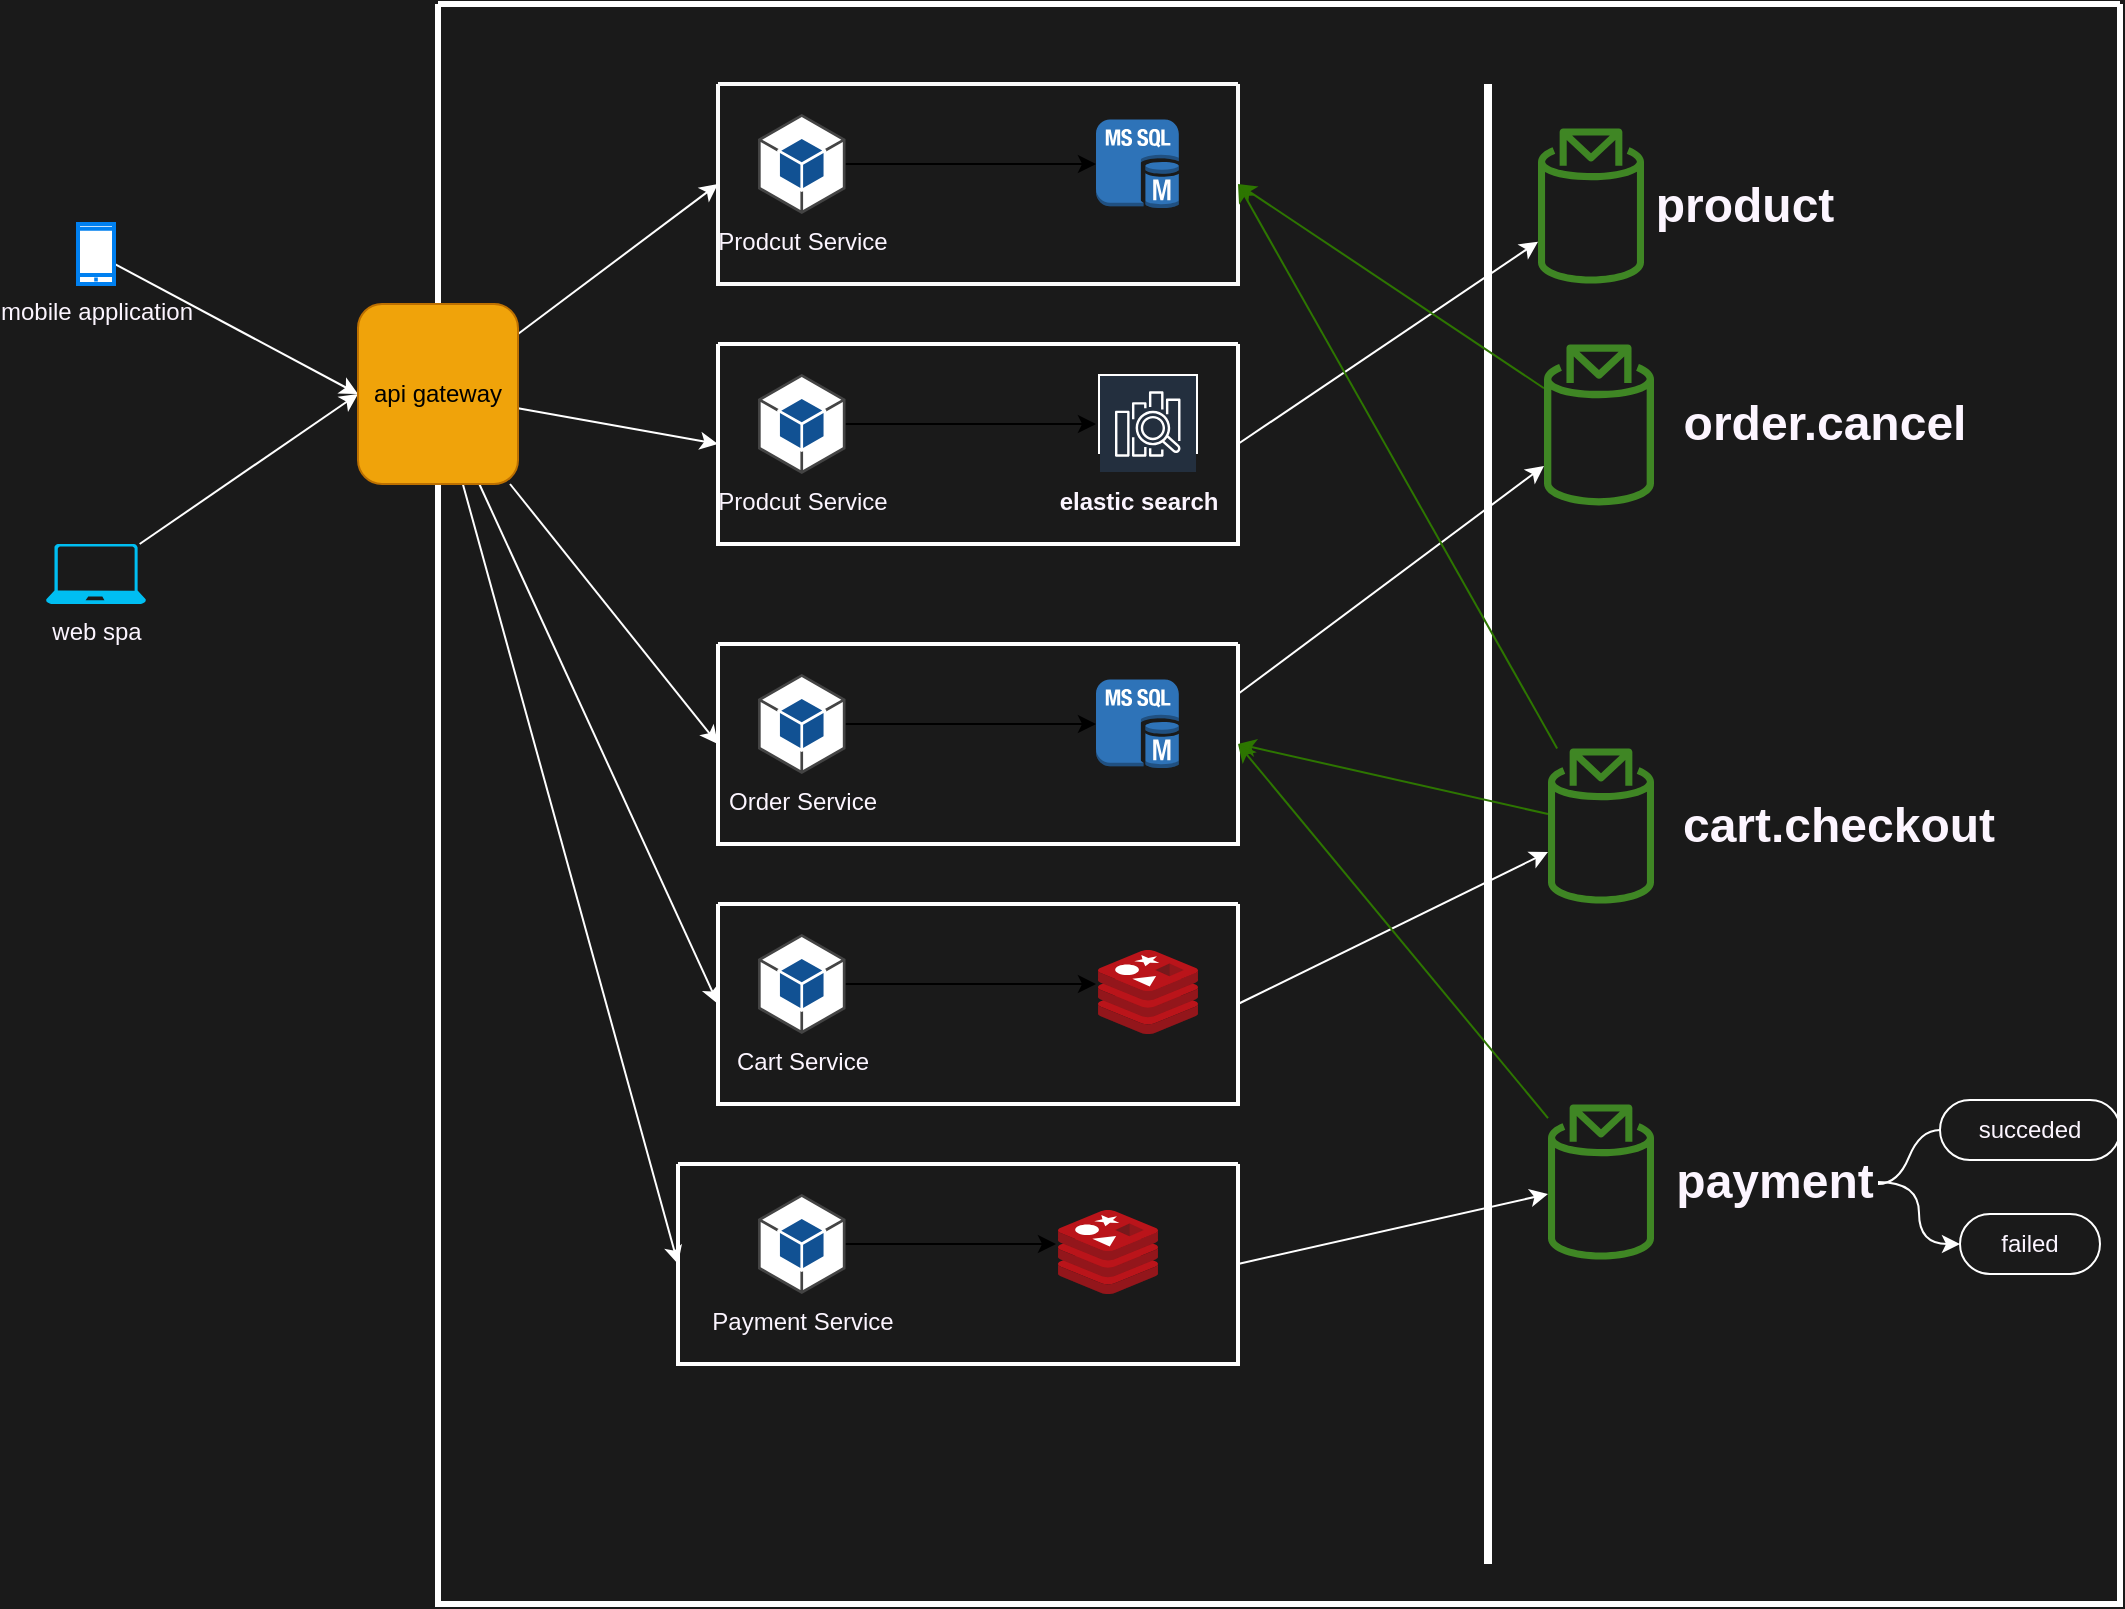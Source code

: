 <mxfile>
    <diagram id="WOn5wwiRH83vvZWBE0tc" name="Page-1">
        <mxGraphModel dx="1414" dy="809" grid="1" gridSize="10" guides="1" tooltips="1" connect="1" arrows="1" fold="1" page="1" pageScale="1" pageWidth="600" pageHeight="1600" background="#1A1A1A" math="0" shadow="0">
            <root>
                <mxCell id="0"/>
                <mxCell id="1" parent="0"/>
                <mxCell id="12" value="" style="swimlane;startSize=0;strokeWidth=3;strokeColor=#FFFFFF;" parent="1" vertex="1">
                    <mxGeometry x="230" y="180" width="841" height="800" as="geometry"/>
                </mxCell>
                <mxCell id="14" value="" style="swimlane;startSize=0;fontColor=#FCF5FF;strokeWidth=2;strokeColor=#FAFAFA;" parent="12" vertex="1">
                    <mxGeometry x="140" y="40" width="260" height="100" as="geometry"/>
                </mxCell>
                <mxCell id="21" style="edgeStyle=none;html=1;fontColor=#FCF5FF;" parent="14" source="15" target="20" edge="1">
                    <mxGeometry relative="1" as="geometry"/>
                </mxCell>
                <mxCell id="15" value="Prodcut Service" style="outlineConnect=0;dashed=0;verticalLabelPosition=bottom;verticalAlign=top;align=center;html=1;shape=mxgraph.aws3.android;fillColor=#115193;gradientColor=none;fontColor=#FCF5FF;" parent="14" vertex="1">
                    <mxGeometry x="20" y="15" width="43.75" height="50" as="geometry"/>
                </mxCell>
                <mxCell id="20" value="" style="outlineConnect=0;dashed=0;verticalLabelPosition=bottom;verticalAlign=top;align=center;html=1;shape=mxgraph.aws3.ms_sql_instance;fillColor=#2E73B8;gradientColor=none;fontColor=#FCF5FF;" parent="14" vertex="1">
                    <mxGeometry x="189" y="17.75" width="41.4" height="44.5" as="geometry"/>
                </mxCell>
                <mxCell id="56" style="edgeStyle=none;rounded=1;html=1;fontColor=#FCF5FF;exitX=1;exitY=0.25;exitDx=0;exitDy=0;strokeColor=#FFFFFF;" parent="12" source="22" target="54" edge="1">
                    <mxGeometry relative="1" as="geometry"/>
                </mxCell>
                <mxCell id="22" value="" style="swimlane;startSize=0;fontColor=#FCF5FF;strokeWidth=2;strokeColor=#FFFFFF;" parent="12" vertex="1">
                    <mxGeometry x="140" y="320" width="260" height="100" as="geometry"/>
                </mxCell>
                <mxCell id="23" style="edgeStyle=none;html=1;fontColor=#FCF5FF;" parent="22" source="24" target="25" edge="1">
                    <mxGeometry relative="1" as="geometry"/>
                </mxCell>
                <mxCell id="24" value="Order Service" style="outlineConnect=0;dashed=0;verticalLabelPosition=bottom;verticalAlign=top;align=center;html=1;shape=mxgraph.aws3.android;fillColor=#115193;gradientColor=none;fontColor=#FCF5FF;" parent="22" vertex="1">
                    <mxGeometry x="20" y="15" width="43.75" height="50" as="geometry"/>
                </mxCell>
                <mxCell id="25" value="" style="outlineConnect=0;dashed=0;verticalLabelPosition=bottom;verticalAlign=top;align=center;html=1;shape=mxgraph.aws3.ms_sql_instance;fillColor=#2E73B8;gradientColor=none;fontColor=#FCF5FF;" parent="22" vertex="1">
                    <mxGeometry x="189" y="17.75" width="41.4" height="44.5" as="geometry"/>
                </mxCell>
                <mxCell id="53" style="edgeStyle=none;rounded=1;html=1;exitX=1;exitY=0.5;exitDx=0;exitDy=0;fontColor=#FCF5FF;strokeColor=#FFFFFF;" parent="12" source="26" target="46" edge="1">
                    <mxGeometry relative="1" as="geometry"/>
                </mxCell>
                <mxCell id="26" value="" style="swimlane;startSize=0;fontColor=#FCF5FF;strokeWidth=2;strokeColor=#FFFFFF;" parent="12" vertex="1">
                    <mxGeometry x="140" y="450" width="260" height="100" as="geometry"/>
                </mxCell>
                <mxCell id="27" style="edgeStyle=none;html=1;fontColor=#FCF5FF;" parent="26" source="28" edge="1">
                    <mxGeometry relative="1" as="geometry">
                        <mxPoint x="189" y="40" as="targetPoint"/>
                    </mxGeometry>
                </mxCell>
                <mxCell id="28" value="Cart Service" style="outlineConnect=0;dashed=0;verticalLabelPosition=bottom;verticalAlign=top;align=center;html=1;shape=mxgraph.aws3.android;fillColor=#115193;gradientColor=none;fontColor=#FCF5FF;" parent="26" vertex="1">
                    <mxGeometry x="20" y="15" width="43.75" height="50" as="geometry"/>
                </mxCell>
                <mxCell id="30" value="" style="sketch=0;aspect=fixed;html=1;points=[];align=center;image;fontSize=12;image=img/lib/mscae/Cache_Redis_Product.svg;fontColor=#FCF5FF;" parent="26" vertex="1">
                    <mxGeometry x="190" y="23" width="50" height="42" as="geometry"/>
                </mxCell>
                <mxCell id="34" value="" style="line;strokeWidth=4;direction=south;html=1;perimeter=backbonePerimeter;points=[];outlineConnect=0;fillColor=#f9f7ed;strokeColor=#FFFFFF;" parent="12" vertex="1">
                    <mxGeometry x="520" y="40" width="10" height="740" as="geometry"/>
                </mxCell>
                <mxCell id="43" style="edgeStyle=none;html=1;exitX=1;exitY=0.5;exitDx=0;exitDy=0;fontColor=#FCF5FF;strokeColor=#FFFFFF;" parent="12" source="35" target="41" edge="1">
                    <mxGeometry relative="1" as="geometry"/>
                </mxCell>
                <mxCell id="35" value="" style="swimlane;startSize=0;fontColor=#FCF5FF;strokeWidth=2;strokeColor=#FFFFFF;" parent="12" vertex="1">
                    <mxGeometry x="140" y="170" width="260" height="100" as="geometry"/>
                </mxCell>
                <mxCell id="36" style="edgeStyle=none;html=1;fontColor=#FCF5FF;" parent="35" source="37" edge="1">
                    <mxGeometry relative="1" as="geometry">
                        <mxPoint x="189" y="40" as="targetPoint"/>
                    </mxGeometry>
                </mxCell>
                <mxCell id="37" value="Prodcut Service" style="outlineConnect=0;dashed=0;verticalLabelPosition=bottom;verticalAlign=top;align=center;html=1;shape=mxgraph.aws3.android;fillColor=#115193;gradientColor=none;fontColor=#FCF5FF;" parent="35" vertex="1">
                    <mxGeometry x="20" y="15" width="43.75" height="50" as="geometry"/>
                </mxCell>
                <mxCell id="42" value="" style="sketch=0;outlineConnect=0;fontColor=#FCF5FF;gradientColor=none;strokeColor=#ffffff;fillColor=#232F3E;dashed=0;verticalLabelPosition=middle;verticalAlign=bottom;align=center;html=1;whiteSpace=wrap;fontSize=10;fontStyle=1;spacing=3;shape=mxgraph.aws4.productIcon;prIcon=mxgraph.aws4.elasticsearch_service;" parent="35" vertex="1">
                    <mxGeometry x="190" y="15" width="50" height="40" as="geometry"/>
                </mxCell>
                <mxCell id="72" value="&lt;p style=&quot;line-height: 1.2&quot;&gt;&lt;font style=&quot;font-size: 12px&quot;&gt;elastic search&lt;/font&gt;&lt;/p&gt;" style="text;strokeColor=none;fillColor=none;html=1;fontSize=24;fontStyle=1;verticalAlign=middle;align=center;fontColor=#FCF5FF;" parent="35" vertex="1">
                    <mxGeometry x="160" y="55" width="100" height="40" as="geometry"/>
                </mxCell>
                <mxCell id="41" value="" style="sketch=0;outlineConnect=0;fontColor=#FCF5FF;gradientColor=none;fillColor=#3F8624;strokeColor=none;dashed=0;verticalLabelPosition=bottom;verticalAlign=top;align=center;html=1;fontSize=12;fontStyle=0;aspect=fixed;pointerEvents=1;shape=mxgraph.aws4.topic_2;" parent="12" vertex="1">
                    <mxGeometry x="550" y="62" width="53" height="78" as="geometry"/>
                </mxCell>
                <mxCell id="45" value="product" style="text;strokeColor=none;fillColor=none;html=1;fontSize=24;fontStyle=1;verticalAlign=middle;align=center;fontColor=#FCF5FF;" parent="12" vertex="1">
                    <mxGeometry x="603" y="81" width="100" height="40" as="geometry"/>
                </mxCell>
                <mxCell id="50" style="edgeStyle=none;html=1;entryX=1;entryY=0.5;entryDx=0;entryDy=0;fontColor=#FCF5FF;fillColor=#60a917;strokeColor=#2D7600;rounded=1;" parent="12" source="46" target="14" edge="1">
                    <mxGeometry relative="1" as="geometry"/>
                </mxCell>
                <mxCell id="51" style="edgeStyle=none;rounded=1;html=1;entryX=1;entryY=0.5;entryDx=0;entryDy=0;fontColor=#FCF5FF;fillColor=#60a917;strokeColor=#2D7600;" parent="12" source="46" target="22" edge="1">
                    <mxGeometry relative="1" as="geometry"/>
                </mxCell>
                <mxCell id="46" value="" style="sketch=0;outlineConnect=0;fontColor=#FCF5FF;gradientColor=none;fillColor=#3F8624;strokeColor=none;dashed=0;verticalLabelPosition=bottom;verticalAlign=top;align=center;html=1;fontSize=12;fontStyle=0;aspect=fixed;pointerEvents=1;shape=mxgraph.aws4.topic_2;" parent="12" vertex="1">
                    <mxGeometry x="555" y="372" width="53" height="78" as="geometry"/>
                </mxCell>
                <mxCell id="47" value="cart.checkout" style="text;strokeColor=none;fillColor=none;html=1;fontSize=24;fontStyle=1;verticalAlign=middle;align=center;fontColor=#FCF5FF;" parent="12" vertex="1">
                    <mxGeometry x="615" y="391" width="170" height="40" as="geometry"/>
                </mxCell>
                <mxCell id="57" style="edgeStyle=none;rounded=1;html=1;entryX=1;entryY=0.5;entryDx=0;entryDy=0;fontColor=#FCF5FF;fillColor=#60a917;strokeColor=#2D7600;" parent="12" source="54" target="14" edge="1">
                    <mxGeometry relative="1" as="geometry"/>
                </mxCell>
                <mxCell id="54" value="" style="sketch=0;outlineConnect=0;fontColor=#FCF5FF;gradientColor=none;fillColor=#3F8624;strokeColor=none;dashed=0;verticalLabelPosition=bottom;verticalAlign=top;align=center;html=1;fontSize=12;fontStyle=0;aspect=fixed;pointerEvents=1;shape=mxgraph.aws4.topic_2;" parent="12" vertex="1">
                    <mxGeometry x="553" y="170" width="55" height="80.94" as="geometry"/>
                </mxCell>
                <mxCell id="55" value="order.cancel" style="text;strokeColor=none;fillColor=none;html=1;fontSize=24;fontStyle=1;verticalAlign=middle;align=center;fontColor=#FCF5FF;" parent="12" vertex="1">
                    <mxGeometry x="615" y="190.47" width="155" height="40" as="geometry"/>
                </mxCell>
                <mxCell id="64" style="edgeStyle=none;rounded=1;html=1;exitX=1;exitY=0.5;exitDx=0;exitDy=0;fontColor=#FCF5FF;strokeColor=#FFFFFF;" parent="12" source="58" target="62" edge="1">
                    <mxGeometry relative="1" as="geometry"/>
                </mxCell>
                <mxCell id="58" value="" style="swimlane;startSize=0;fontColor=#FCF5FF;strokeWidth=2;strokeColor=#FFFFFF;" parent="12" vertex="1">
                    <mxGeometry x="120" y="580" width="280" height="100" as="geometry"/>
                </mxCell>
                <mxCell id="59" style="edgeStyle=none;html=1;fontColor=#FCF5FF;" parent="58" source="60" edge="1">
                    <mxGeometry relative="1" as="geometry">
                        <mxPoint x="189" y="40" as="targetPoint"/>
                    </mxGeometry>
                </mxCell>
                <mxCell id="60" value="Payment Service" style="outlineConnect=0;dashed=0;verticalLabelPosition=bottom;verticalAlign=top;align=center;html=1;shape=mxgraph.aws3.android;fillColor=#115193;gradientColor=none;fontColor=#FCF5FF;" parent="58" vertex="1">
                    <mxGeometry x="40" y="15" width="43.75" height="50" as="geometry"/>
                </mxCell>
                <mxCell id="61" value="" style="sketch=0;aspect=fixed;html=1;points=[];align=center;image;fontSize=12;image=img/lib/mscae/Cache_Redis_Product.svg;fontColor=#FCF5FF;" parent="58" vertex="1">
                    <mxGeometry x="190" y="23" width="50" height="42" as="geometry"/>
                </mxCell>
                <mxCell id="65" style="edgeStyle=none;rounded=1;html=1;entryX=1;entryY=0.5;entryDx=0;entryDy=0;fontColor=#FCF5FF;fillColor=#60a917;strokeColor=#2D7600;" parent="12" source="62" target="22" edge="1">
                    <mxGeometry relative="1" as="geometry"/>
                </mxCell>
                <mxCell id="62" value="" style="sketch=0;outlineConnect=0;fontColor=#FCF5FF;gradientColor=none;fillColor=#3F8624;strokeColor=none;dashed=0;verticalLabelPosition=bottom;verticalAlign=top;align=center;html=1;fontSize=12;fontStyle=0;aspect=fixed;pointerEvents=1;shape=mxgraph.aws4.topic_2;" parent="12" vertex="1">
                    <mxGeometry x="555" y="550" width="53" height="78" as="geometry"/>
                </mxCell>
                <mxCell id="69" style="edgeStyle=orthogonalEdgeStyle;rounded=1;html=1;entryX=0;entryY=0.5;entryDx=0;entryDy=0;fontColor=#FCF5FF;curved=1;strokeColor=#FFFFFF;" parent="12" source="63" target="68" edge="1">
                    <mxGeometry relative="1" as="geometry"/>
                </mxCell>
                <mxCell id="63" value="payment" style="text;strokeColor=none;fillColor=none;html=1;fontSize=24;fontStyle=1;verticalAlign=middle;align=center;fontColor=#FCF5FF;" parent="12" vertex="1">
                    <mxGeometry x="615" y="569" width="105" height="40" as="geometry"/>
                </mxCell>
                <mxCell id="66" value="&lt;font&gt;succeded&lt;/font&gt;" style="whiteSpace=wrap;html=1;rounded=1;arcSize=50;align=center;verticalAlign=middle;strokeWidth=1;autosize=1;spacing=4;treeFolding=1;treeMoving=1;newEdgeStyle={&quot;edgeStyle&quot;:&quot;entityRelationEdgeStyle&quot;,&quot;startArrow&quot;:&quot;none&quot;,&quot;endArrow&quot;:&quot;none&quot;,&quot;segment&quot;:10,&quot;curved&quot;:1};fontColor=#FCF5FF;fillColor=none;strokeColor=#FFFFFF;" parent="12" vertex="1">
                    <mxGeometry x="751" y="548" width="90" height="30" as="geometry"/>
                </mxCell>
                <mxCell id="67" value="" style="edgeStyle=entityRelationEdgeStyle;startArrow=none;endArrow=none;segment=10;curved=1;rounded=1;fontColor=#FCF5FF;strokeColor=#FFFFFF;" parent="12" target="66" edge="1">
                    <mxGeometry relative="1" as="geometry">
                        <mxPoint x="720" y="590" as="sourcePoint"/>
                    </mxGeometry>
                </mxCell>
                <mxCell id="68" value="&lt;font&gt;failed&lt;br&gt;&lt;/font&gt;" style="whiteSpace=wrap;html=1;rounded=1;arcSize=50;align=center;verticalAlign=middle;strokeWidth=1;autosize=1;spacing=4;treeFolding=1;treeMoving=1;newEdgeStyle={&quot;edgeStyle&quot;:&quot;entityRelationEdgeStyle&quot;,&quot;startArrow&quot;:&quot;none&quot;,&quot;endArrow&quot;:&quot;none&quot;,&quot;segment&quot;:10,&quot;curved&quot;:1};fontColor=#FCF5FF;fillColor=none;strokeColor=#FFFFFF;" parent="12" vertex="1">
                    <mxGeometry x="761" y="605" width="70" height="30" as="geometry"/>
                </mxCell>
                <mxCell id="10" style="edgeStyle=none;html=1;entryX=0;entryY=0.5;entryDx=0;entryDy=0;fontColor=#FCF5FF;strokeColor=#FFFFFF;" parent="1" source="2" target="5" edge="1">
                    <mxGeometry relative="1" as="geometry"/>
                </mxCell>
                <mxCell id="2" value="mobile application" style="html=1;verticalLabelPosition=bottom;align=center;labelBackgroundColor=none;verticalAlign=top;strokeWidth=2;strokeColor=#0080F0;shadow=0;dashed=0;shape=mxgraph.ios7.icons.smartphone;fontColor=#FCF5FF;" parent="1" vertex="1">
                    <mxGeometry x="50" y="290" width="18" height="30" as="geometry"/>
                </mxCell>
                <mxCell id="11" style="edgeStyle=none;html=1;entryX=0;entryY=0.5;entryDx=0;entryDy=0;fontColor=#FCF5FF;strokeColor=#FFFFFF;" parent="1" source="4" target="5" edge="1">
                    <mxGeometry relative="1" as="geometry"/>
                </mxCell>
                <mxCell id="4" value="web spa&lt;br&gt;" style="verticalLabelPosition=bottom;html=1;verticalAlign=top;align=center;strokeColor=none;fillColor=#00BEF2;shape=mxgraph.azure.laptop;pointerEvents=1;fontColor=#FCF5FF;" parent="1" vertex="1">
                    <mxGeometry x="34" y="450" width="50" height="30" as="geometry"/>
                </mxCell>
                <mxCell id="31" style="edgeStyle=none;html=1;entryX=0;entryY=0.5;entryDx=0;entryDy=0;fontColor=#FCF5FF;strokeColor=#FFFFFF;" parent="1" source="5" target="14" edge="1">
                    <mxGeometry relative="1" as="geometry"/>
                </mxCell>
                <mxCell id="32" style="edgeStyle=none;html=1;entryX=0;entryY=0.5;entryDx=0;entryDy=0;fontColor=#FCF5FF;strokeColor=#FFFFFF;" parent="1" source="5" target="22" edge="1">
                    <mxGeometry relative="1" as="geometry"/>
                </mxCell>
                <mxCell id="33" style="edgeStyle=none;html=1;entryX=0;entryY=0.5;entryDx=0;entryDy=0;fontColor=#FCF5FF;strokeColor=#FFFFFF;" parent="1" source="5" target="26" edge="1">
                    <mxGeometry relative="1" as="geometry"/>
                </mxCell>
                <mxCell id="39" style="edgeStyle=none;html=1;entryX=0;entryY=0.5;entryDx=0;entryDy=0;fontColor=#FCF5FF;strokeColor=#FFFFFF;" parent="1" source="5" target="35" edge="1">
                    <mxGeometry relative="1" as="geometry"/>
                </mxCell>
                <mxCell id="71" style="edgeStyle=none;html=1;entryX=0;entryY=0.5;entryDx=0;entryDy=0;fontColor=#FCF5FF;strokeColor=#FFFFFF;" parent="1" source="5" target="58" edge="1">
                    <mxGeometry relative="1" as="geometry"/>
                </mxCell>
                <mxCell id="5" value="api gateway" style="rounded=1;whiteSpace=wrap;html=1;fillColor=#f0a30a;fontColor=#000000;strokeColor=#BD7000;" parent="1" vertex="1">
                    <mxGeometry x="190" y="330" width="80" height="90" as="geometry"/>
                </mxCell>
            </root>
        </mxGraphModel>
    </diagram>
</mxfile>